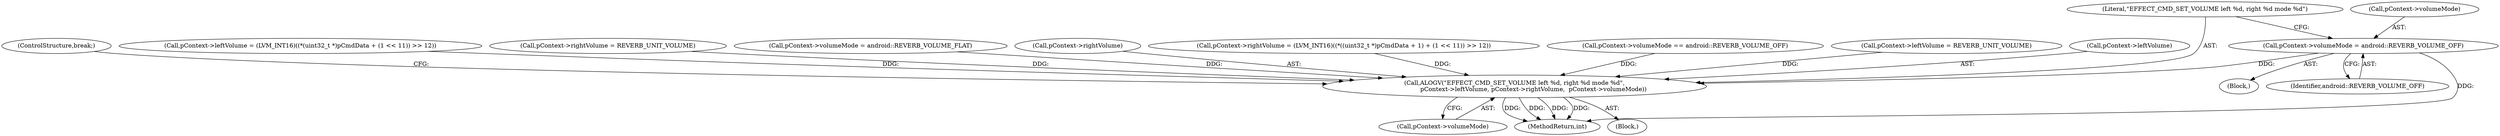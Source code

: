 digraph "0_Android_9e29523b9537983b4c4b205ff868d0b3bca0383b_0@pointer" {
"1000659" [label="(Call,pContext->volumeMode = android::REVERB_VOLUME_OFF)"];
"1000664" [label="(Call,ALOGV(\"EFFECT_CMD_SET_VOLUME left %d, right %d mode %d\",\n                    pContext->leftVolume, pContext->rightVolume,  pContext->volumeMode))"];
"1000669" [label="(Call,pContext->rightVolume)"];
"1000599" [label="(Call,pContext->rightVolume = (LVM_INT16)((*((uint32_t *)pCmdData + 1) + (1 << 11)) >> 12))"];
"1000636" [label="(Call,pContext->volumeMode == android::REVERB_VOLUME_OFF)"];
"1000663" [label="(Identifier,android::REVERB_VOLUME_OFF)"];
"1000649" [label="(Call,pContext->leftVolume = REVERB_UNIT_VOLUME)"];
"1000664" [label="(Call,ALOGV(\"EFFECT_CMD_SET_VOLUME left %d, right %d mode %d\",\n                    pContext->leftVolume, pContext->rightVolume,  pContext->volumeMode))"];
"1000138" [label="(Block,)"];
"1000675" [label="(ControlStructure,break;)"];
"1000672" [label="(Call,pContext->volumeMode)"];
"1000583" [label="(Call,pContext->leftVolume = (LVM_INT16)((*(uint32_t *)pCmdData + (1 << 11)) >> 12))"];
"1000654" [label="(Call,pContext->rightVolume = REVERB_UNIT_VOLUME)"];
"1000642" [label="(Call,pContext->volumeMode = android::REVERB_VOLUME_FLAT)"];
"1000660" [label="(Call,pContext->volumeMode)"];
"1000665" [label="(Literal,\"EFFECT_CMD_SET_VOLUME left %d, right %d mode %d\")"];
"1000666" [label="(Call,pContext->leftVolume)"];
"1000648" [label="(Block,)"];
"1000688" [label="(MethodReturn,int)"];
"1000659" [label="(Call,pContext->volumeMode = android::REVERB_VOLUME_OFF)"];
"1000659" -> "1000648"  [label="AST: "];
"1000659" -> "1000663"  [label="CFG: "];
"1000660" -> "1000659"  [label="AST: "];
"1000663" -> "1000659"  [label="AST: "];
"1000665" -> "1000659"  [label="CFG: "];
"1000659" -> "1000688"  [label="DDG: "];
"1000659" -> "1000664"  [label="DDG: "];
"1000664" -> "1000138"  [label="AST: "];
"1000664" -> "1000672"  [label="CFG: "];
"1000665" -> "1000664"  [label="AST: "];
"1000666" -> "1000664"  [label="AST: "];
"1000669" -> "1000664"  [label="AST: "];
"1000672" -> "1000664"  [label="AST: "];
"1000675" -> "1000664"  [label="CFG: "];
"1000664" -> "1000688"  [label="DDG: "];
"1000664" -> "1000688"  [label="DDG: "];
"1000664" -> "1000688"  [label="DDG: "];
"1000664" -> "1000688"  [label="DDG: "];
"1000649" -> "1000664"  [label="DDG: "];
"1000583" -> "1000664"  [label="DDG: "];
"1000654" -> "1000664"  [label="DDG: "];
"1000599" -> "1000664"  [label="DDG: "];
"1000642" -> "1000664"  [label="DDG: "];
"1000636" -> "1000664"  [label="DDG: "];
}

